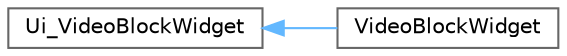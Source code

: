 digraph "类继承关系图"
{
 // LATEX_PDF_SIZE
  bgcolor="transparent";
  edge [fontname=Helvetica,fontsize=10,labelfontname=Helvetica,labelfontsize=10];
  node [fontname=Helvetica,fontsize=10,shape=box,height=0.2,width=0.4];
  rankdir="LR";
  Node0 [id="Node000000",label="Ui_VideoBlockWidget",height=0.2,width=0.4,color="grey40", fillcolor="white", style="filled",URL="$class_ui___video_block_widget.html",tooltip=" "];
  Node0 -> Node1 [id="edge529_Node000000_Node000001",dir="back",color="steelblue1",style="solid",tooltip=" "];
  Node1 [id="Node000001",label="VideoBlockWidget",height=0.2,width=0.4,color="grey40", fillcolor="white", style="filled",URL="$class_ui_1_1_video_block_widget.html",tooltip=" "];
}
